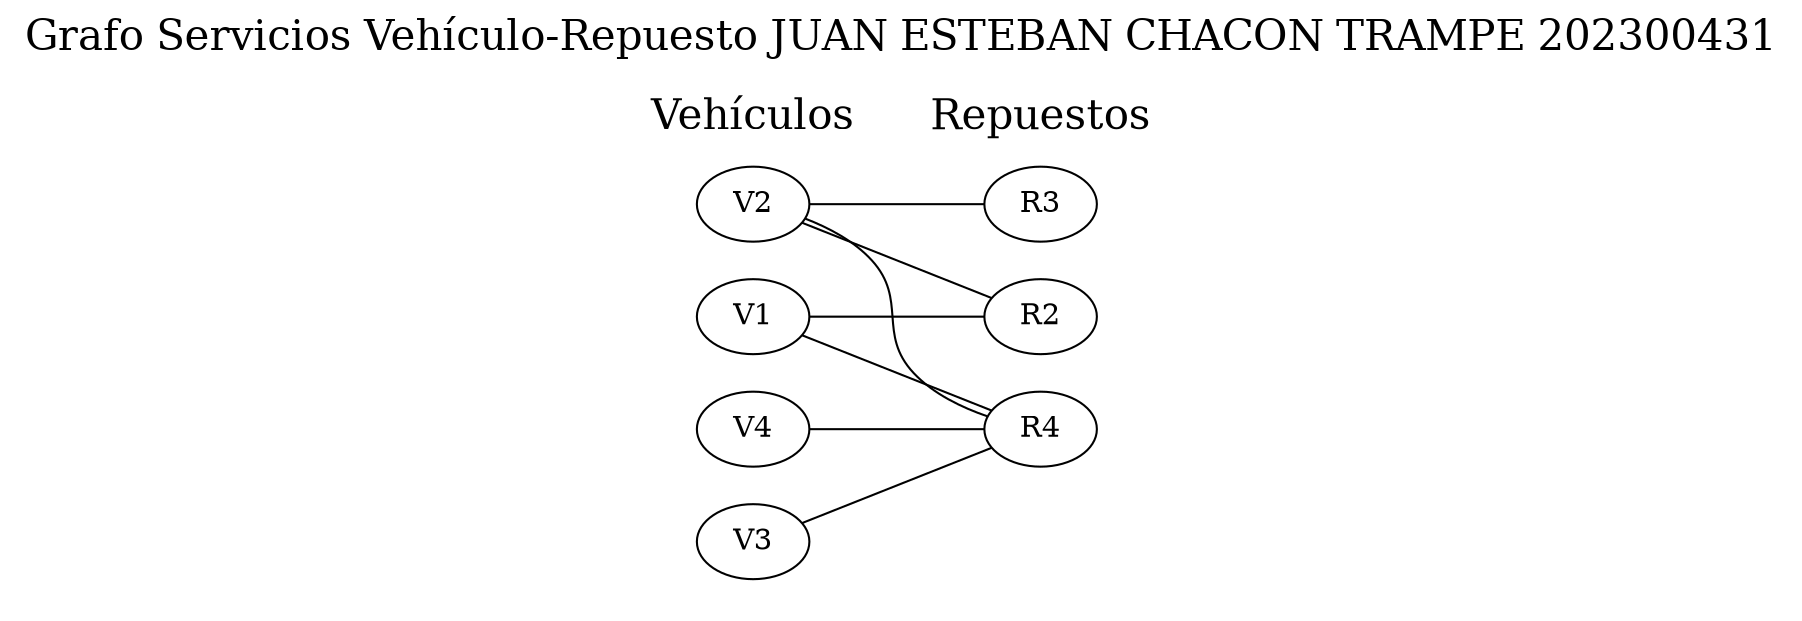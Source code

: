 graph ServiciosVehiculoRepuesto {
    label="Grafo Servicios Vehículo-Repuesto JUAN ESTEBAN CHACON TRAMPE 202300431";
    labelloc=top;
    fontsize=20;
    rankdir=LR;
    subgraph cluster_vehiculos {
        label="Vehículos";
        color=white;
        rank=same;
        "V1";
        "V2";
        "V4";
        "V3";
    }
    subgraph cluster_repuestos {
        label="Repuestos";
        color=white;
        rank=same;
        "R2";
        "R3";
        "R4";
    }
    "V1" -- "R2";
    "V1" -- "R4";
    "V2" -- "R2";
    "V2" -- "R3";
    "V2" -- "R4";
    "V4" -- "R4";
    "V3" -- "R4";
}
